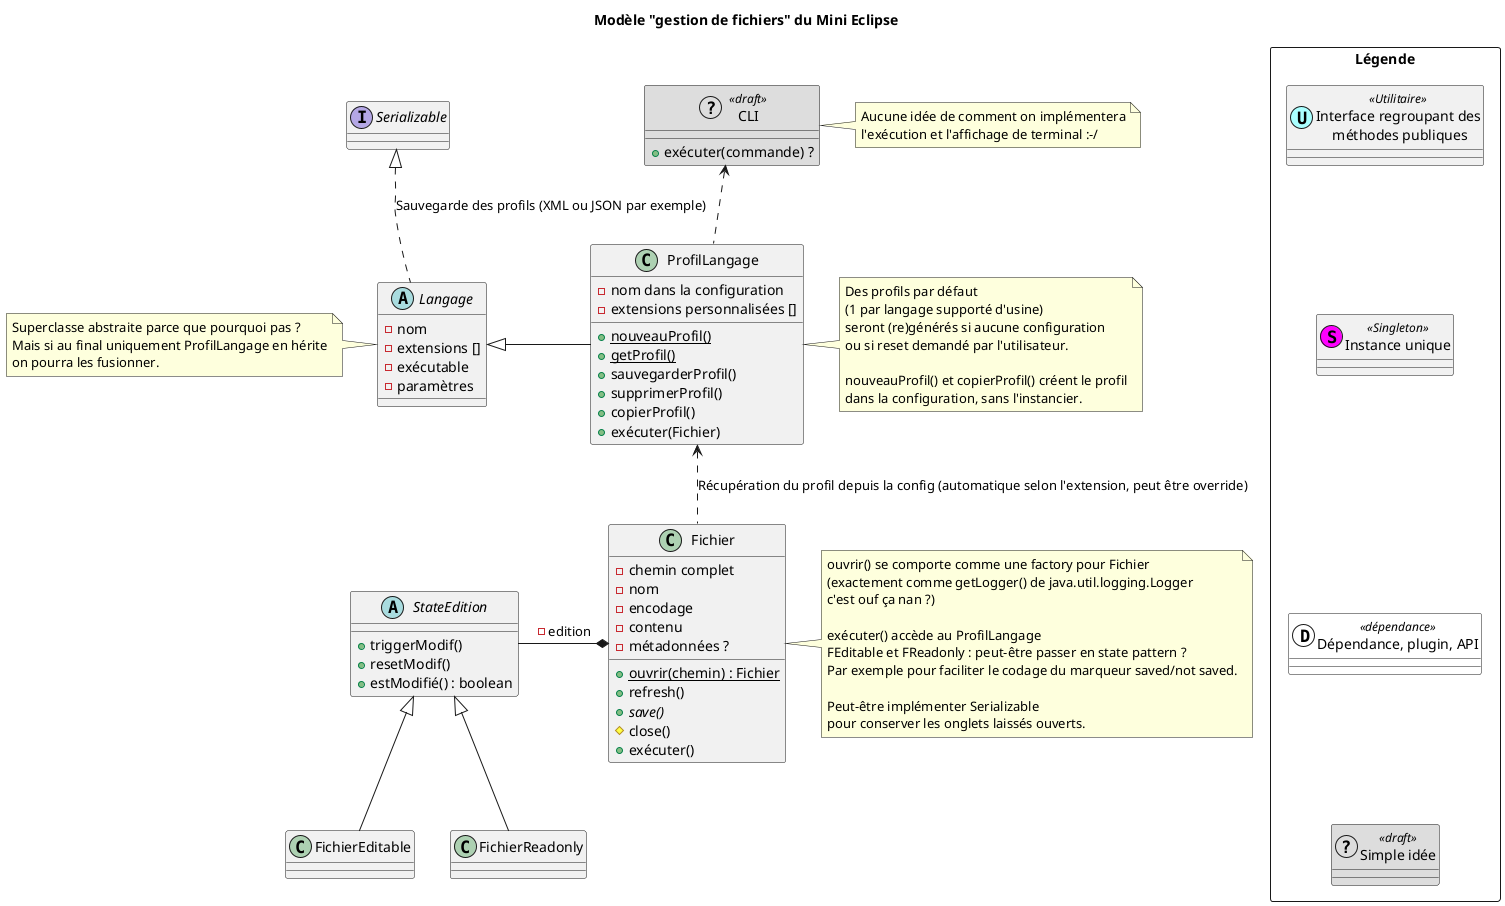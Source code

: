 @startuml draft

title Modèle "gestion de fichiers" du Mini Eclipse

package Légende << Rectangle >> {
    class "Interface regroupant des\n méthodes publiques" as leguti << (U, #aaffff) Utilitaire >>
    class "Instance unique" as legsgt << (S, #ff00ff) Singleton >>
    class "Dépendance, plugin, API" as legdep << (D,#ffffff) dépendance >> #ffffff
    class "Simple idée" as legide << (?,#dddddd) draft >> #dddddd
    leguti -d[hidden]- legsgt
    legsgt -d[hidden]- legdep
    legdep -d[hidden]- legide
}

interface Serializable

class CLI << (?,#dddddd) draft >> #dddddd {
    + exécuter(commande) ?
}
note right of CLI
Aucune idée de comment on implémentera
l'exécution et l'affichage de terminal :-/
endnote

abstract class Langage {
    - nom
    - extensions []
    - exécutable
    - paramètres
}
Serializable <|.. Langage : Sauvegarde des profils (XML ou JSON par exemple)
note left of Langage
Superclasse abstraite parce que pourquoi pas ?
Mais si au final uniquement ProfilLangage en hérite
on pourra les fusionner.
endnote

class ProfilLangage {
    - nom dans la configuration
    - extensions personnalisées [] 
    + {static} nouveauProfil()
    + {static} getProfil()
    + sauvegarderProfil()
    + supprimerProfil()
    + copierProfil()
    + exécuter(Fichier)
}
Langage <|- ProfilLangage
CLI <.. ProfilLangage
note right of ProfilLangage
Des profils par défaut
(1 par langage supporté d'usine)
seront (re)générés si aucune configuration
ou si reset demandé par l'utilisateur.

nouveauProfil() et copierProfil() créent le profil
dans la configuration, sans l'instancier.
endnote

class Fichier {
    - chemin complet
    - nom
    - encodage
    - contenu
    - métadonnées ?
    + {static} ouvrir(chemin) : Fichier
    + refresh()
    + {abstract} save()
    # close()
    + exécuter()
}
ProfilLangage <.. Fichier : Récupération du profil depuis la config (automatique selon l'extension, peut être override)
note right of Fichier
ouvrir() se comporte comme une factory pour Fichier
(exactement comme getLogger() de java.util.logging.Logger
c'est ouf ça nan ?)

exécuter() accède au ProfilLangage
FEditable et FReadonly : peut-être passer en state pattern ?
Par exemple pour faciliter le codage du marqueur saved/not saved.

Peut-être implémenter Serializable
pour conserver les onglets laissés ouverts.
endnote

abstract class StateEdition {
    + triggerModif()
    + resetModif()
    + estModifié() : boolean
}
Fichier *-l- StateEdition : - edition

class FichierEditable
StateEdition <|-- FichierEditable

class FichierReadonly
StateEdition <|-- FichierReadonly


@enduml 